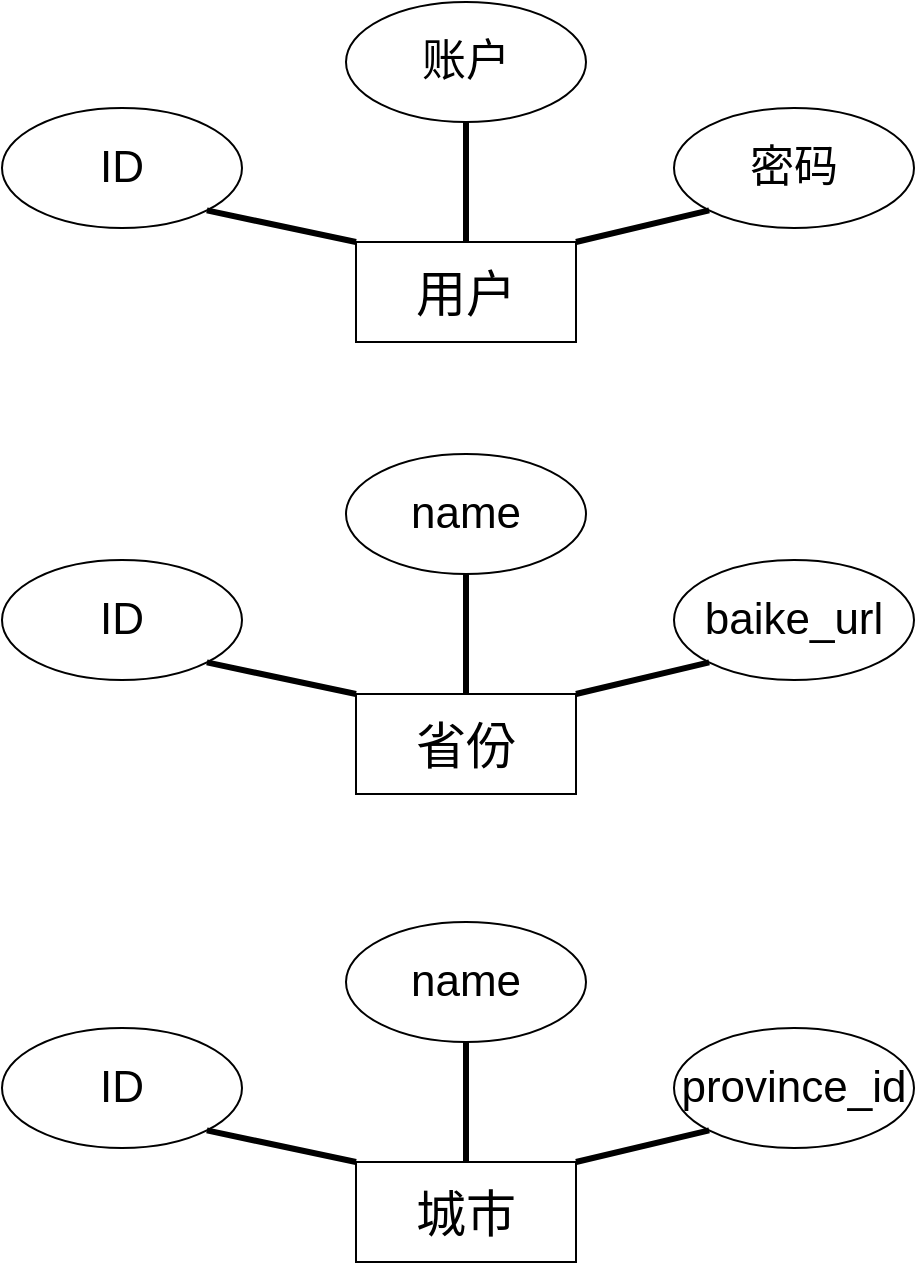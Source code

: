 <mxfile version="24.4.7" type="github">
  <diagram name="第 1 页" id="0qt4IzlYuPPbSQ8wgV9g">
    <mxGraphModel dx="1434" dy="756" grid="0" gridSize="10" guides="1" tooltips="1" connect="1" arrows="1" fold="1" page="1" pageScale="1" pageWidth="827" pageHeight="1169" math="0" shadow="0">
      <root>
        <mxCell id="0" />
        <mxCell id="1" parent="0" />
        <mxCell id="LAOuAQNDwB06aQGSl7v2-1" value="&lt;font style=&quot;font-size: 25px;&quot;&gt;用户&lt;/font&gt;" style="html=1;whiteSpace=wrap;" vertex="1" parent="1">
          <mxGeometry x="340" y="260" width="110" height="50" as="geometry" />
        </mxCell>
        <mxCell id="LAOuAQNDwB06aQGSl7v2-12" value="&lt;font style=&quot;font-size: 22px;&quot;&gt;账户&lt;/font&gt;" style="ellipse;whiteSpace=wrap;html=1;" vertex="1" parent="1">
          <mxGeometry x="335" y="140" width="120" height="60" as="geometry" />
        </mxCell>
        <mxCell id="LAOuAQNDwB06aQGSl7v2-13" value="&lt;font style=&quot;font-size: 22px;&quot;&gt;ID&lt;/font&gt;" style="ellipse;whiteSpace=wrap;html=1;" vertex="1" parent="1">
          <mxGeometry x="163" y="193" width="120" height="60" as="geometry" />
        </mxCell>
        <mxCell id="LAOuAQNDwB06aQGSl7v2-14" value="&lt;font style=&quot;font-size: 22px;&quot;&gt;密码&lt;/font&gt;" style="ellipse;whiteSpace=wrap;html=1;" vertex="1" parent="1">
          <mxGeometry x="499" y="193" width="120" height="60" as="geometry" />
        </mxCell>
        <mxCell id="LAOuAQNDwB06aQGSl7v2-15" value="" style="endArrow=none;html=1;rounded=0;entryX=1;entryY=1;entryDx=0;entryDy=0;exitX=0;exitY=0;exitDx=0;exitDy=0;strokeWidth=3;" edge="1" parent="1" source="LAOuAQNDwB06aQGSl7v2-1" target="LAOuAQNDwB06aQGSl7v2-13">
          <mxGeometry width="50" height="50" relative="1" as="geometry">
            <mxPoint x="339" y="282" as="sourcePoint" />
            <mxPoint x="437" y="350" as="targetPoint" />
          </mxGeometry>
        </mxCell>
        <mxCell id="LAOuAQNDwB06aQGSl7v2-16" value="" style="endArrow=none;html=1;rounded=0;entryX=0.5;entryY=1;entryDx=0;entryDy=0;exitX=0.5;exitY=0;exitDx=0;exitDy=0;strokeWidth=3;" edge="1" parent="1" source="LAOuAQNDwB06aQGSl7v2-1" target="LAOuAQNDwB06aQGSl7v2-12">
          <mxGeometry width="50" height="50" relative="1" as="geometry">
            <mxPoint x="387" y="400" as="sourcePoint" />
            <mxPoint x="437" y="350" as="targetPoint" />
          </mxGeometry>
        </mxCell>
        <mxCell id="LAOuAQNDwB06aQGSl7v2-17" value="" style="endArrow=none;html=1;rounded=0;entryX=0;entryY=1;entryDx=0;entryDy=0;exitX=1;exitY=0;exitDx=0;exitDy=0;strokeWidth=3;" edge="1" parent="1" source="LAOuAQNDwB06aQGSl7v2-1" target="LAOuAQNDwB06aQGSl7v2-14">
          <mxGeometry width="50" height="50" relative="1" as="geometry">
            <mxPoint x="387" y="400" as="sourcePoint" />
            <mxPoint x="437" y="350" as="targetPoint" />
          </mxGeometry>
        </mxCell>
        <mxCell id="LAOuAQNDwB06aQGSl7v2-18" value="&lt;span style=&quot;font-size: 25px;&quot;&gt;省份&lt;/span&gt;" style="html=1;whiteSpace=wrap;" vertex="1" parent="1">
          <mxGeometry x="340" y="486" width="110" height="50" as="geometry" />
        </mxCell>
        <mxCell id="LAOuAQNDwB06aQGSl7v2-19" value="&lt;font style=&quot;font-size: 22px;&quot;&gt;name&lt;/font&gt;" style="ellipse;whiteSpace=wrap;html=1;" vertex="1" parent="1">
          <mxGeometry x="335" y="366" width="120" height="60" as="geometry" />
        </mxCell>
        <mxCell id="LAOuAQNDwB06aQGSl7v2-20" value="&lt;font style=&quot;font-size: 22px;&quot;&gt;ID&lt;/font&gt;" style="ellipse;whiteSpace=wrap;html=1;" vertex="1" parent="1">
          <mxGeometry x="163" y="419" width="120" height="60" as="geometry" />
        </mxCell>
        <mxCell id="LAOuAQNDwB06aQGSl7v2-21" value="&lt;font style=&quot;font-size: 22px;&quot;&gt;baike_url&lt;/font&gt;" style="ellipse;whiteSpace=wrap;html=1;" vertex="1" parent="1">
          <mxGeometry x="499" y="419" width="120" height="60" as="geometry" />
        </mxCell>
        <mxCell id="LAOuAQNDwB06aQGSl7v2-22" value="" style="endArrow=none;html=1;rounded=0;entryX=1;entryY=1;entryDx=0;entryDy=0;exitX=0;exitY=0;exitDx=0;exitDy=0;strokeWidth=3;" edge="1" parent="1" source="LAOuAQNDwB06aQGSl7v2-18" target="LAOuAQNDwB06aQGSl7v2-20">
          <mxGeometry width="50" height="50" relative="1" as="geometry">
            <mxPoint x="339" y="508" as="sourcePoint" />
            <mxPoint x="437" y="576" as="targetPoint" />
          </mxGeometry>
        </mxCell>
        <mxCell id="LAOuAQNDwB06aQGSl7v2-23" value="" style="endArrow=none;html=1;rounded=0;entryX=0.5;entryY=1;entryDx=0;entryDy=0;exitX=0.5;exitY=0;exitDx=0;exitDy=0;strokeWidth=3;" edge="1" parent="1" source="LAOuAQNDwB06aQGSl7v2-18" target="LAOuAQNDwB06aQGSl7v2-19">
          <mxGeometry width="50" height="50" relative="1" as="geometry">
            <mxPoint x="387" y="626" as="sourcePoint" />
            <mxPoint x="437" y="576" as="targetPoint" />
          </mxGeometry>
        </mxCell>
        <mxCell id="LAOuAQNDwB06aQGSl7v2-24" value="" style="endArrow=none;html=1;rounded=0;entryX=0;entryY=1;entryDx=0;entryDy=0;exitX=1;exitY=0;exitDx=0;exitDy=0;strokeWidth=3;" edge="1" parent="1" source="LAOuAQNDwB06aQGSl7v2-18" target="LAOuAQNDwB06aQGSl7v2-21">
          <mxGeometry width="50" height="50" relative="1" as="geometry">
            <mxPoint x="387" y="626" as="sourcePoint" />
            <mxPoint x="437" y="576" as="targetPoint" />
          </mxGeometry>
        </mxCell>
        <mxCell id="LAOuAQNDwB06aQGSl7v2-25" value="&lt;font style=&quot;font-size: 25px;&quot;&gt;城市&lt;/font&gt;" style="html=1;whiteSpace=wrap;" vertex="1" parent="1">
          <mxGeometry x="340" y="720" width="110" height="50" as="geometry" />
        </mxCell>
        <mxCell id="LAOuAQNDwB06aQGSl7v2-26" value="&lt;font style=&quot;font-size: 22px;&quot;&gt;name&lt;/font&gt;" style="ellipse;whiteSpace=wrap;html=1;" vertex="1" parent="1">
          <mxGeometry x="335" y="600" width="120" height="60" as="geometry" />
        </mxCell>
        <mxCell id="LAOuAQNDwB06aQGSl7v2-27" value="&lt;font style=&quot;font-size: 22px;&quot;&gt;ID&lt;/font&gt;" style="ellipse;whiteSpace=wrap;html=1;" vertex="1" parent="1">
          <mxGeometry x="163" y="653" width="120" height="60" as="geometry" />
        </mxCell>
        <mxCell id="LAOuAQNDwB06aQGSl7v2-28" value="&lt;font style=&quot;font-size: 22px;&quot;&gt;province_id&lt;/font&gt;" style="ellipse;whiteSpace=wrap;html=1;" vertex="1" parent="1">
          <mxGeometry x="499" y="653" width="120" height="60" as="geometry" />
        </mxCell>
        <mxCell id="LAOuAQNDwB06aQGSl7v2-29" value="" style="endArrow=none;html=1;rounded=0;entryX=1;entryY=1;entryDx=0;entryDy=0;exitX=0;exitY=0;exitDx=0;exitDy=0;strokeWidth=3;" edge="1" parent="1" source="LAOuAQNDwB06aQGSl7v2-25" target="LAOuAQNDwB06aQGSl7v2-27">
          <mxGeometry width="50" height="50" relative="1" as="geometry">
            <mxPoint x="339" y="742" as="sourcePoint" />
            <mxPoint x="437" y="810" as="targetPoint" />
          </mxGeometry>
        </mxCell>
        <mxCell id="LAOuAQNDwB06aQGSl7v2-30" value="" style="endArrow=none;html=1;rounded=0;entryX=0.5;entryY=1;entryDx=0;entryDy=0;exitX=0.5;exitY=0;exitDx=0;exitDy=0;strokeWidth=3;" edge="1" parent="1" source="LAOuAQNDwB06aQGSl7v2-25" target="LAOuAQNDwB06aQGSl7v2-26">
          <mxGeometry width="50" height="50" relative="1" as="geometry">
            <mxPoint x="387" y="860" as="sourcePoint" />
            <mxPoint x="437" y="810" as="targetPoint" />
          </mxGeometry>
        </mxCell>
        <mxCell id="LAOuAQNDwB06aQGSl7v2-31" value="" style="endArrow=none;html=1;rounded=0;entryX=0;entryY=1;entryDx=0;entryDy=0;exitX=1;exitY=0;exitDx=0;exitDy=0;strokeWidth=3;" edge="1" parent="1" source="LAOuAQNDwB06aQGSl7v2-25" target="LAOuAQNDwB06aQGSl7v2-28">
          <mxGeometry width="50" height="50" relative="1" as="geometry">
            <mxPoint x="387" y="860" as="sourcePoint" />
            <mxPoint x="437" y="810" as="targetPoint" />
          </mxGeometry>
        </mxCell>
      </root>
    </mxGraphModel>
  </diagram>
</mxfile>
